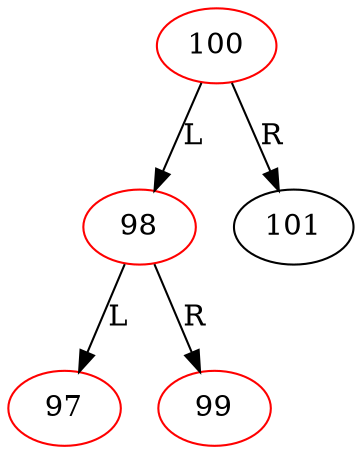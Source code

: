 digraph PreOrderTraversal2 {
"100" -> {"98"} [label="L"]
"100" -> {"101"} [label="R"]
"98" -> {"97"} [label="L"]
"98" -> {"99"} [label="R"]
"100" [color=red]
"98" [color=red]
"97" [color=red]
"99" [color=red]
}
